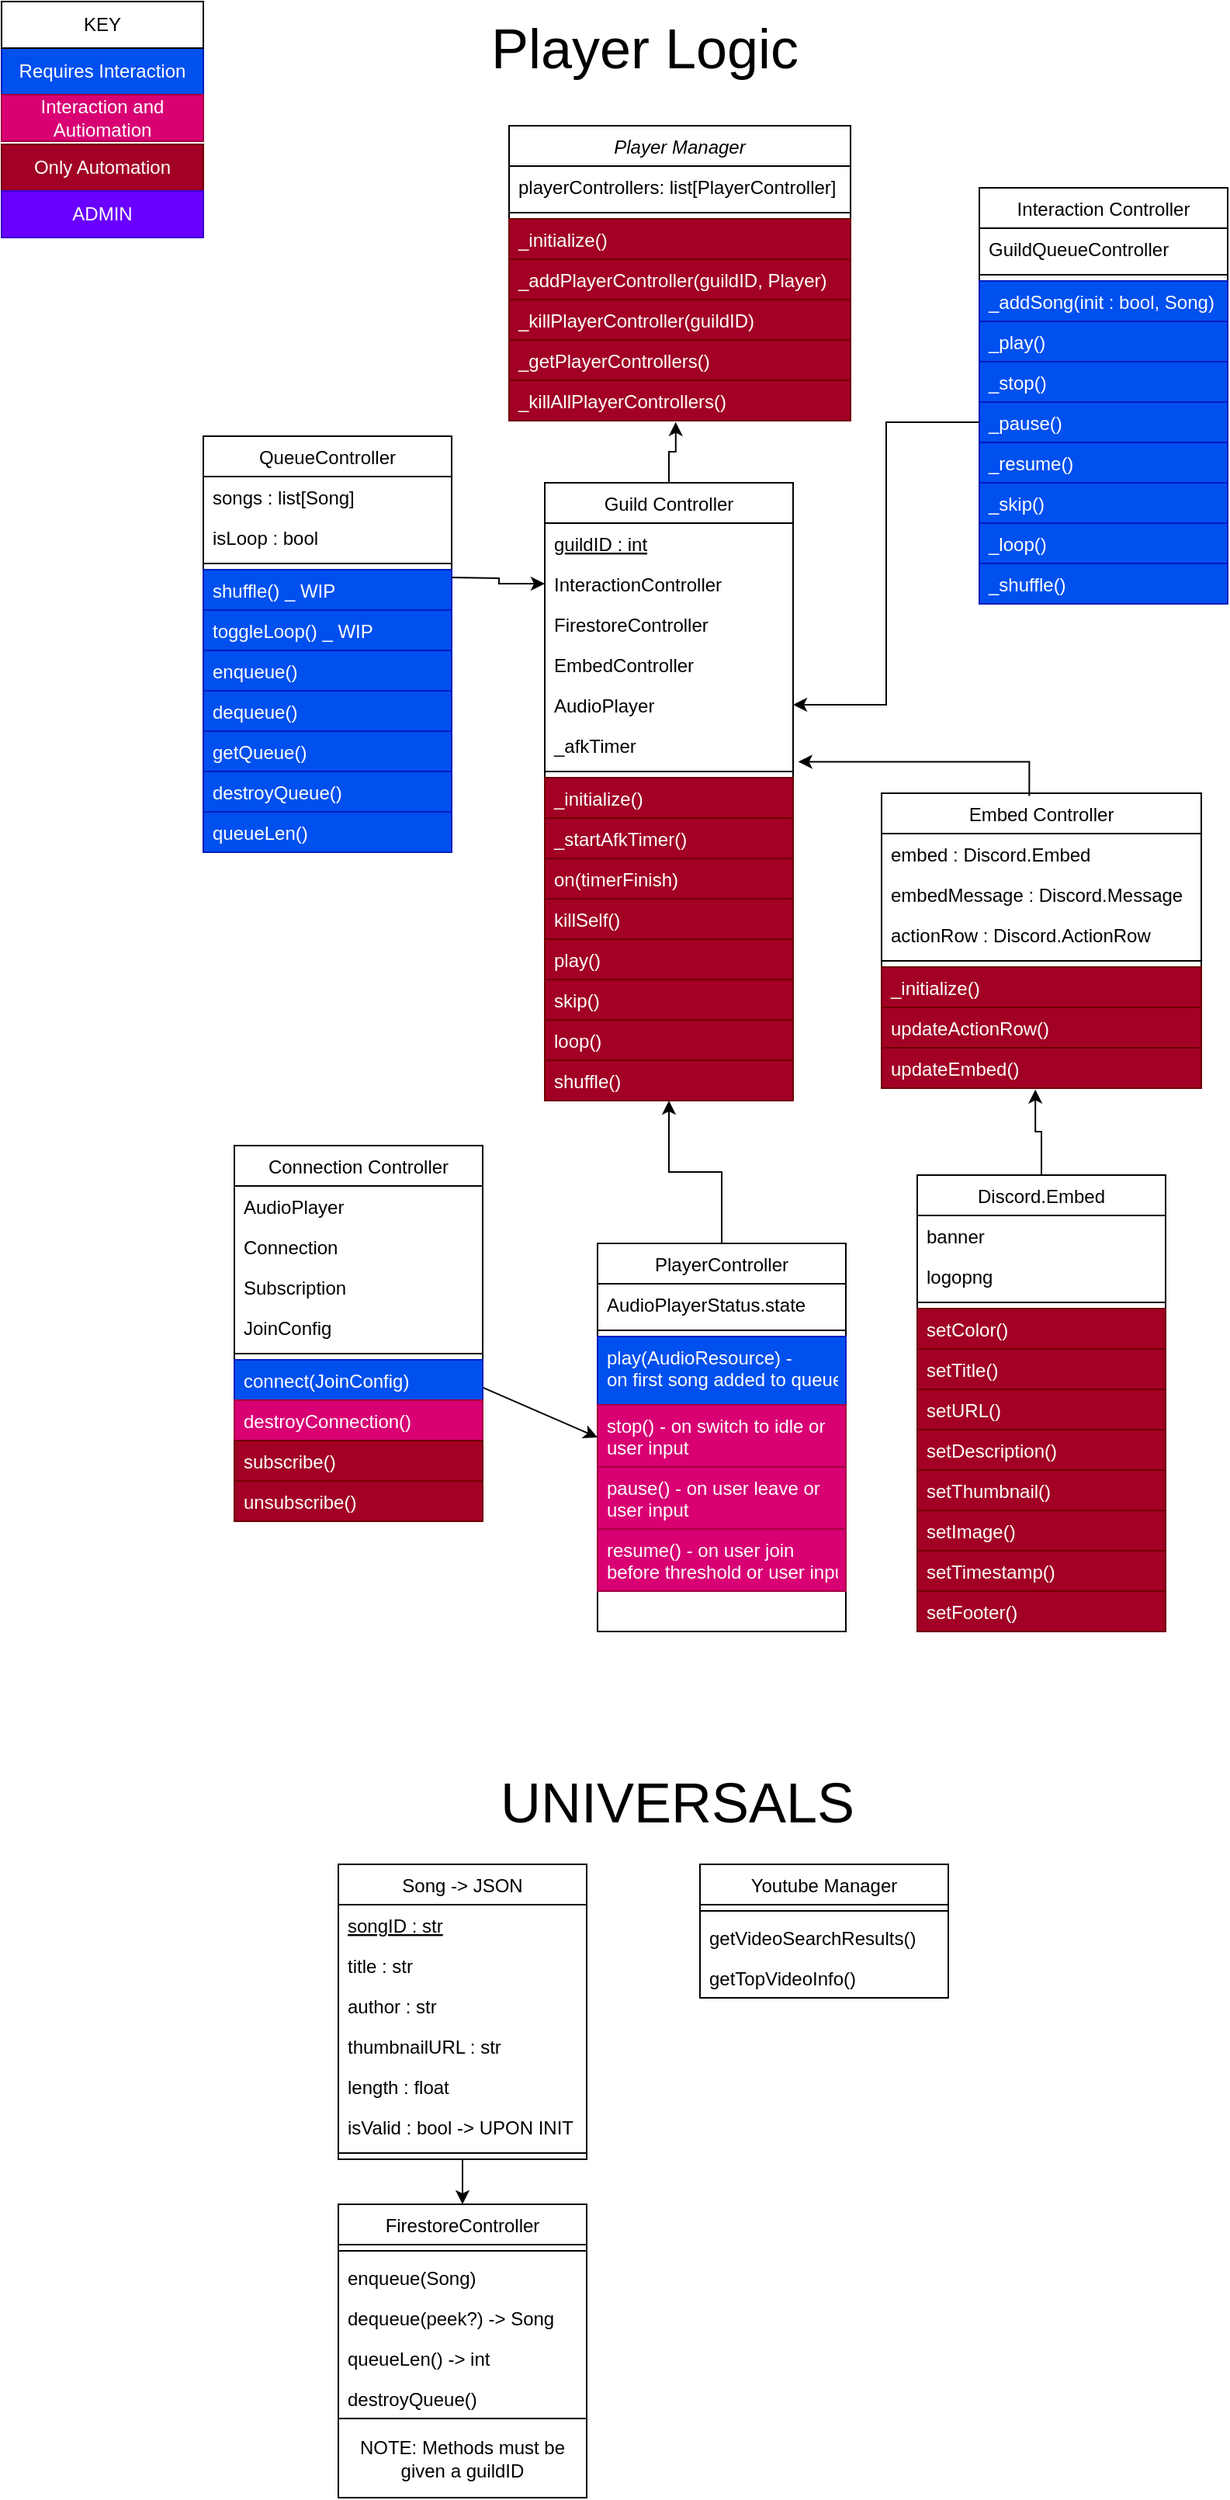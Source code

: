 <mxfile version="24.5.4" type="device">
  <diagram id="C5RBs43oDa-KdzZeNtuy" name="Page-1">
    <mxGraphModel dx="1985" dy="815" grid="1" gridSize="10" guides="1" tooltips="1" connect="1" arrows="1" fold="1" page="1" pageScale="1" pageWidth="827" pageHeight="1169" math="0" shadow="0">
      <root>
        <mxCell id="WIyWlLk6GJQsqaUBKTNV-0" />
        <mxCell id="WIyWlLk6GJQsqaUBKTNV-1" parent="WIyWlLk6GJQsqaUBKTNV-0" />
        <mxCell id="zkfFHV4jXpPFQw0GAbJ--0" value="Player Manager" style="swimlane;fontStyle=2;align=center;verticalAlign=top;childLayout=stackLayout;horizontal=1;startSize=26;horizontalStack=0;resizeParent=1;resizeLast=0;collapsible=1;marginBottom=0;rounded=0;shadow=0;strokeWidth=1;" parent="WIyWlLk6GJQsqaUBKTNV-1" vertex="1">
          <mxGeometry x="327" y="80" width="220" height="190" as="geometry">
            <mxRectangle x="230" y="140" width="160" height="26" as="alternateBounds" />
          </mxGeometry>
        </mxCell>
        <mxCell id="rU3GlfbfoMmTgdXPolvb-1" value="playerControllers: list[PlayerController]" style="text;align=left;verticalAlign=top;spacingLeft=4;spacingRight=4;overflow=hidden;rotatable=0;points=[[0,0.5],[1,0.5]];portConstraint=eastwest;" parent="zkfFHV4jXpPFQw0GAbJ--0" vertex="1">
          <mxGeometry y="26" width="220" height="26" as="geometry" />
        </mxCell>
        <mxCell id="zkfFHV4jXpPFQw0GAbJ--4" value="" style="line;html=1;strokeWidth=1;align=left;verticalAlign=middle;spacingTop=-1;spacingLeft=3;spacingRight=3;rotatable=0;labelPosition=right;points=[];portConstraint=eastwest;" parent="zkfFHV4jXpPFQw0GAbJ--0" vertex="1">
          <mxGeometry y="52" width="220" height="8" as="geometry" />
        </mxCell>
        <mxCell id="rU3GlfbfoMmTgdXPolvb-70" value="_initialize()" style="text;align=left;verticalAlign=top;spacingLeft=4;spacingRight=4;overflow=hidden;rotatable=0;points=[[0,0.5],[1,0.5]];portConstraint=eastwest;fillColor=#a20025;fontColor=#ffffff;strokeColor=#6F0000;" parent="zkfFHV4jXpPFQw0GAbJ--0" vertex="1">
          <mxGeometry y="60" width="220" height="26" as="geometry" />
        </mxCell>
        <mxCell id="zkfFHV4jXpPFQw0GAbJ--5" value="_addPlayerController(guildID, Player)" style="text;align=left;verticalAlign=top;spacingLeft=4;spacingRight=4;overflow=hidden;rotatable=0;points=[[0,0.5],[1,0.5]];portConstraint=eastwest;fillColor=#a20025;fontColor=#ffffff;strokeColor=#6F0000;" parent="zkfFHV4jXpPFQw0GAbJ--0" vertex="1">
          <mxGeometry y="86" width="220" height="26" as="geometry" />
        </mxCell>
        <mxCell id="rU3GlfbfoMmTgdXPolvb-0" value="_killPlayerController(guildID)" style="text;align=left;verticalAlign=top;spacingLeft=4;spacingRight=4;overflow=hidden;rotatable=0;points=[[0,0.5],[1,0.5]];portConstraint=eastwest;fillColor=#a20025;fontColor=#ffffff;strokeColor=#6F0000;" parent="zkfFHV4jXpPFQw0GAbJ--0" vertex="1">
          <mxGeometry y="112" width="220" height="26" as="geometry" />
        </mxCell>
        <mxCell id="rU3GlfbfoMmTgdXPolvb-2" value="_getPlayerControllers()" style="text;align=left;verticalAlign=top;spacingLeft=4;spacingRight=4;overflow=hidden;rotatable=0;points=[[0,0.5],[1,0.5]];portConstraint=eastwest;fillColor=#a20025;fontColor=#ffffff;strokeColor=#6F0000;" parent="zkfFHV4jXpPFQw0GAbJ--0" vertex="1">
          <mxGeometry y="138" width="220" height="26" as="geometry" />
        </mxCell>
        <mxCell id="rU3GlfbfoMmTgdXPolvb-3" value="_killAllPlayerControllers()" style="text;align=left;verticalAlign=top;spacingLeft=4;spacingRight=4;overflow=hidden;rotatable=0;points=[[0,0.5],[1,0.5]];portConstraint=eastwest;fillColor=#a20025;fontColor=#ffffff;strokeColor=#6F0000;" parent="zkfFHV4jXpPFQw0GAbJ--0" vertex="1">
          <mxGeometry y="164" width="220" height="26" as="geometry" />
        </mxCell>
        <mxCell id="zkfFHV4jXpPFQw0GAbJ--6" value="PlayerController" style="swimlane;fontStyle=0;align=center;verticalAlign=top;childLayout=stackLayout;horizontal=1;startSize=26;horizontalStack=0;resizeParent=1;resizeLast=0;collapsible=1;marginBottom=0;rounded=0;shadow=0;strokeWidth=1;" parent="WIyWlLk6GJQsqaUBKTNV-1" vertex="1">
          <mxGeometry x="384" y="800" width="160" height="250" as="geometry">
            <mxRectangle x="130" y="380" width="160" height="26" as="alternateBounds" />
          </mxGeometry>
        </mxCell>
        <mxCell id="zkfFHV4jXpPFQw0GAbJ--8" value="AudioPlayerStatus.state" style="text;align=left;verticalAlign=top;spacingLeft=4;spacingRight=4;overflow=hidden;rotatable=0;points=[[0,0.5],[1,0.5]];portConstraint=eastwest;rounded=0;shadow=0;html=0;" parent="zkfFHV4jXpPFQw0GAbJ--6" vertex="1">
          <mxGeometry y="26" width="160" height="26" as="geometry" />
        </mxCell>
        <mxCell id="zkfFHV4jXpPFQw0GAbJ--9" value="" style="line;html=1;strokeWidth=1;align=left;verticalAlign=middle;spacingTop=-1;spacingLeft=3;spacingRight=3;rotatable=0;labelPosition=right;points=[];portConstraint=eastwest;" parent="zkfFHV4jXpPFQw0GAbJ--6" vertex="1">
          <mxGeometry y="52" width="160" height="8" as="geometry" />
        </mxCell>
        <mxCell id="20" value="play(AudioResource) - &#xa;on first song added to queue" style="text;align=left;verticalAlign=top;spacingLeft=4;spacingRight=4;overflow=hidden;rotatable=0;points=[[0,0.5],[1,0.5]];portConstraint=eastwest;fillColor=#0050ef;fontColor=#ffffff;strokeColor=#001DBC;" parent="zkfFHV4jXpPFQw0GAbJ--6" vertex="1">
          <mxGeometry y="60" width="160" height="44" as="geometry" />
        </mxCell>
        <mxCell id="21" value="stop() - on switch to idle or&#xa;user input" style="text;align=left;verticalAlign=top;spacingLeft=4;spacingRight=4;overflow=hidden;rotatable=0;points=[[0,0.5],[1,0.5]];portConstraint=eastwest;fillColor=#d80073;fontColor=#ffffff;strokeColor=#A50040;" parent="zkfFHV4jXpPFQw0GAbJ--6" vertex="1">
          <mxGeometry y="104" width="160" height="40" as="geometry" />
        </mxCell>
        <mxCell id="22" value="pause() - on user leave or&#xa;user input" style="text;align=left;verticalAlign=top;spacingLeft=4;spacingRight=4;overflow=hidden;rotatable=0;points=[[0,0.5],[1,0.5]];portConstraint=eastwest;fillColor=#d80073;fontColor=#ffffff;strokeColor=#A50040;" parent="zkfFHV4jXpPFQw0GAbJ--6" vertex="1">
          <mxGeometry y="144" width="160" height="40" as="geometry" />
        </mxCell>
        <mxCell id="zkfFHV4jXpPFQw0GAbJ--11" value="resume() - on user join&#xa;before threshold or user input" style="text;align=left;verticalAlign=top;spacingLeft=4;spacingRight=4;overflow=hidden;rotatable=0;points=[[0,0.5],[1,0.5]];portConstraint=eastwest;fillColor=#d80073;fontColor=#ffffff;strokeColor=#A50040;" parent="zkfFHV4jXpPFQw0GAbJ--6" vertex="1">
          <mxGeometry y="184" width="160" height="40" as="geometry" />
        </mxCell>
        <mxCell id="rU3GlfbfoMmTgdXPolvb-4" value="Guild Controller&#xa;" style="swimlane;fontStyle=0;align=center;verticalAlign=top;childLayout=stackLayout;horizontal=1;startSize=26;horizontalStack=0;resizeParent=1;resizeLast=0;collapsible=1;marginBottom=0;rounded=0;shadow=0;strokeWidth=1;" parent="WIyWlLk6GJQsqaUBKTNV-1" vertex="1">
          <mxGeometry x="350" y="310" width="160" height="398" as="geometry">
            <mxRectangle x="130" y="380" width="160" height="26" as="alternateBounds" />
          </mxGeometry>
        </mxCell>
        <mxCell id="rU3GlfbfoMmTgdXPolvb-5" value="guildID : int" style="text;align=left;verticalAlign=top;spacingLeft=4;spacingRight=4;overflow=hidden;rotatable=0;points=[[0,0.5],[1,0.5]];portConstraint=eastwest;fontStyle=4" parent="rU3GlfbfoMmTgdXPolvb-4" vertex="1">
          <mxGeometry y="26" width="160" height="26" as="geometry" />
        </mxCell>
        <mxCell id="rU3GlfbfoMmTgdXPolvb-54" value="InteractionController" style="text;align=left;verticalAlign=top;spacingLeft=4;spacingRight=4;overflow=hidden;rotatable=0;points=[[0,0.5],[1,0.5]];portConstraint=eastwest;rounded=0;shadow=0;html=0;" parent="rU3GlfbfoMmTgdXPolvb-4" vertex="1">
          <mxGeometry y="52" width="160" height="26" as="geometry" />
        </mxCell>
        <mxCell id="50" value="FirestoreController" style="text;align=left;verticalAlign=top;spacingLeft=4;spacingRight=4;overflow=hidden;rotatable=0;points=[[0,0.5],[1,0.5]];portConstraint=eastwest;rounded=0;shadow=0;html=0;" parent="rU3GlfbfoMmTgdXPolvb-4" vertex="1">
          <mxGeometry y="78" width="160" height="26" as="geometry" />
        </mxCell>
        <mxCell id="51" value="EmbedController" style="text;align=left;verticalAlign=top;spacingLeft=4;spacingRight=4;overflow=hidden;rotatable=0;points=[[0,0.5],[1,0.5]];portConstraint=eastwest;rounded=0;shadow=0;html=0;" parent="rU3GlfbfoMmTgdXPolvb-4" vertex="1">
          <mxGeometry y="104" width="160" height="26" as="geometry" />
        </mxCell>
        <mxCell id="rU3GlfbfoMmTgdXPolvb-6" value="AudioPlayer" style="text;align=left;verticalAlign=top;spacingLeft=4;spacingRight=4;overflow=hidden;rotatable=0;points=[[0,0.5],[1,0.5]];portConstraint=eastwest;rounded=0;shadow=0;html=0;" parent="rU3GlfbfoMmTgdXPolvb-4" vertex="1">
          <mxGeometry y="130" width="160" height="26" as="geometry" />
        </mxCell>
        <mxCell id="24" value="_afkTimer" style="text;align=left;verticalAlign=top;spacingLeft=4;spacingRight=4;overflow=hidden;rotatable=0;points=[[0,0.5],[1,0.5]];portConstraint=eastwest;rounded=0;shadow=0;html=0;" parent="rU3GlfbfoMmTgdXPolvb-4" vertex="1">
          <mxGeometry y="156" width="160" height="26" as="geometry" />
        </mxCell>
        <mxCell id="rU3GlfbfoMmTgdXPolvb-7" value="" style="line;html=1;strokeWidth=1;align=left;verticalAlign=middle;spacingTop=-1;spacingLeft=3;spacingRight=3;rotatable=0;labelPosition=right;points=[];portConstraint=eastwest;" parent="rU3GlfbfoMmTgdXPolvb-4" vertex="1">
          <mxGeometry y="182" width="160" height="8" as="geometry" />
        </mxCell>
        <mxCell id="48" value="_initialize()" style="text;align=left;verticalAlign=top;spacingLeft=4;spacingRight=4;overflow=hidden;rotatable=0;points=[[0,0.5],[1,0.5]];portConstraint=eastwest;rounded=0;shadow=0;html=0;fillColor=#a20025;fontColor=#ffffff;strokeColor=#6F0000;" parent="rU3GlfbfoMmTgdXPolvb-4" vertex="1">
          <mxGeometry y="190" width="160" height="26" as="geometry" />
        </mxCell>
        <mxCell id="23" value="_startAfkTimer()" style="text;align=left;verticalAlign=top;spacingLeft=4;spacingRight=4;overflow=hidden;rotatable=0;points=[[0,0.5],[1,0.5]];portConstraint=eastwest;rounded=0;shadow=0;html=0;fillColor=#a20025;fontColor=#ffffff;strokeColor=#6F0000;" parent="rU3GlfbfoMmTgdXPolvb-4" vertex="1">
          <mxGeometry y="216" width="160" height="26" as="geometry" />
        </mxCell>
        <mxCell id="25" value="on(timerFinish)" style="text;align=left;verticalAlign=top;spacingLeft=4;spacingRight=4;overflow=hidden;rotatable=0;points=[[0,0.5],[1,0.5]];portConstraint=eastwest;rounded=0;shadow=0;html=0;fillColor=#a20025;fontColor=#ffffff;strokeColor=#6F0000;" parent="rU3GlfbfoMmTgdXPolvb-4" vertex="1">
          <mxGeometry y="242" width="160" height="26" as="geometry" />
        </mxCell>
        <mxCell id="55" value="killSelf()" style="text;align=left;verticalAlign=top;spacingLeft=4;spacingRight=4;overflow=hidden;rotatable=0;points=[[0,0.5],[1,0.5]];portConstraint=eastwest;rounded=0;shadow=0;html=0;fillColor=#a20025;fontColor=#ffffff;strokeColor=#6F0000;" parent="rU3GlfbfoMmTgdXPolvb-4" vertex="1">
          <mxGeometry y="268" width="160" height="26" as="geometry" />
        </mxCell>
        <mxCell id="54" value="play()" style="text;align=left;verticalAlign=top;spacingLeft=4;spacingRight=4;overflow=hidden;rotatable=0;points=[[0,0.5],[1,0.5]];portConstraint=eastwest;rounded=0;shadow=0;html=0;fillColor=#a20025;fontColor=#ffffff;strokeColor=#6F0000;" parent="rU3GlfbfoMmTgdXPolvb-4" vertex="1">
          <mxGeometry y="294" width="160" height="26" as="geometry" />
        </mxCell>
        <mxCell id="53" value="skip()" style="text;align=left;verticalAlign=top;spacingLeft=4;spacingRight=4;overflow=hidden;rotatable=0;points=[[0,0.5],[1,0.5]];portConstraint=eastwest;rounded=0;shadow=0;html=0;fillColor=#a20025;fontColor=#ffffff;strokeColor=#6F0000;" parent="rU3GlfbfoMmTgdXPolvb-4" vertex="1">
          <mxGeometry y="320" width="160" height="26" as="geometry" />
        </mxCell>
        <mxCell id="52" value="loop()" style="text;align=left;verticalAlign=top;spacingLeft=4;spacingRight=4;overflow=hidden;rotatable=0;points=[[0,0.5],[1,0.5]];portConstraint=eastwest;rounded=0;shadow=0;html=0;fillColor=#a20025;fontColor=#ffffff;strokeColor=#6F0000;" parent="rU3GlfbfoMmTgdXPolvb-4" vertex="1">
          <mxGeometry y="346" width="160" height="26" as="geometry" />
        </mxCell>
        <mxCell id="44" value="shuffle()" style="text;align=left;verticalAlign=top;spacingLeft=4;spacingRight=4;overflow=hidden;rotatable=0;points=[[0,0.5],[1,0.5]];portConstraint=eastwest;rounded=0;shadow=0;html=0;fillColor=#a20025;fontColor=#ffffff;strokeColor=#6F0000;" parent="rU3GlfbfoMmTgdXPolvb-4" vertex="1">
          <mxGeometry y="372" width="160" height="26" as="geometry" />
        </mxCell>
        <mxCell id="rU3GlfbfoMmTgdXPolvb-10" style="edgeStyle=orthogonalEdgeStyle;rounded=0;orthogonalLoop=1;jettySize=auto;html=1;entryX=0.488;entryY=1.033;entryDx=0;entryDy=0;entryPerimeter=0;" parent="WIyWlLk6GJQsqaUBKTNV-1" source="rU3GlfbfoMmTgdXPolvb-4" target="rU3GlfbfoMmTgdXPolvb-3" edge="1">
          <mxGeometry relative="1" as="geometry" />
        </mxCell>
        <mxCell id="rU3GlfbfoMmTgdXPolvb-16" style="edgeStyle=orthogonalEdgeStyle;rounded=0;orthogonalLoop=1;jettySize=auto;html=1;entryX=0.5;entryY=1;entryDx=0;entryDy=0;" parent="WIyWlLk6GJQsqaUBKTNV-1" source="zkfFHV4jXpPFQw0GAbJ--6" target="rU3GlfbfoMmTgdXPolvb-4" edge="1">
          <mxGeometry relative="1" as="geometry">
            <mxPoint x="437" y="448" as="targetPoint" />
          </mxGeometry>
        </mxCell>
        <mxCell id="rU3GlfbfoMmTgdXPolvb-18" value="FirestoreController" style="swimlane;fontStyle=0;align=center;verticalAlign=top;childLayout=stackLayout;horizontal=1;startSize=26;horizontalStack=0;resizeParent=1;resizeLast=0;collapsible=1;marginBottom=0;rounded=0;shadow=0;strokeWidth=1;" parent="WIyWlLk6GJQsqaUBKTNV-1" vertex="1">
          <mxGeometry x="217" y="1419" width="160" height="189" as="geometry">
            <mxRectangle x="130" y="380" width="160" height="26" as="alternateBounds" />
          </mxGeometry>
        </mxCell>
        <mxCell id="rU3GlfbfoMmTgdXPolvb-21" value="" style="line;html=1;strokeWidth=1;align=left;verticalAlign=middle;spacingTop=-1;spacingLeft=3;spacingRight=3;rotatable=0;labelPosition=right;points=[];portConstraint=eastwest;" parent="rU3GlfbfoMmTgdXPolvb-18" vertex="1">
          <mxGeometry y="26" width="160" height="8" as="geometry" />
        </mxCell>
        <mxCell id="rU3GlfbfoMmTgdXPolvb-26" value="enqueue(Song)" style="text;align=left;verticalAlign=top;spacingLeft=4;spacingRight=4;overflow=hidden;rotatable=0;points=[[0,0.5],[1,0.5]];portConstraint=eastwest;rounded=0;shadow=0;html=0;" parent="rU3GlfbfoMmTgdXPolvb-18" vertex="1">
          <mxGeometry y="34" width="160" height="26" as="geometry" />
        </mxCell>
        <mxCell id="rU3GlfbfoMmTgdXPolvb-27" value="dequeue(peek?) -&gt; Song" style="text;align=left;verticalAlign=top;spacingLeft=4;spacingRight=4;overflow=hidden;rotatable=0;points=[[0,0.5],[1,0.5]];portConstraint=eastwest;rounded=0;shadow=0;html=0;" parent="rU3GlfbfoMmTgdXPolvb-18" vertex="1">
          <mxGeometry y="60" width="160" height="26" as="geometry" />
        </mxCell>
        <mxCell id="rU3GlfbfoMmTgdXPolvb-138" value="queueLen() -&gt; int" style="text;align=left;verticalAlign=top;spacingLeft=4;spacingRight=4;overflow=hidden;rotatable=0;points=[[0,0.5],[1,0.5]];portConstraint=eastwest;rounded=0;shadow=0;html=0;" parent="rU3GlfbfoMmTgdXPolvb-18" vertex="1">
          <mxGeometry y="86" width="160" height="26" as="geometry" />
        </mxCell>
        <mxCell id="rU3GlfbfoMmTgdXPolvb-28" value="destroyQueue()" style="text;align=left;verticalAlign=top;spacingLeft=4;spacingRight=4;overflow=hidden;rotatable=0;points=[[0,0.5],[1,0.5]];portConstraint=eastwest;rounded=0;shadow=0;html=0;" parent="rU3GlfbfoMmTgdXPolvb-18" vertex="1">
          <mxGeometry y="112" width="160" height="26" as="geometry" />
        </mxCell>
        <mxCell id="rU3GlfbfoMmTgdXPolvb-96" value="NOTE: Methods must be given a guildID" style="whiteSpace=wrap;html=1;" parent="rU3GlfbfoMmTgdXPolvb-18" vertex="1">
          <mxGeometry y="138" width="160" height="51" as="geometry" />
        </mxCell>
        <mxCell id="rU3GlfbfoMmTgdXPolvb-46" style="edgeStyle=orthogonalEdgeStyle;rounded=0;orthogonalLoop=1;jettySize=auto;html=1;entryX=0.5;entryY=0;entryDx=0;entryDy=0;" parent="WIyWlLk6GJQsqaUBKTNV-1" source="rU3GlfbfoMmTgdXPolvb-32" target="rU3GlfbfoMmTgdXPolvb-18" edge="1">
          <mxGeometry relative="1" as="geometry" />
        </mxCell>
        <mxCell id="rU3GlfbfoMmTgdXPolvb-32" value="Song -&gt; JSON" style="swimlane;fontStyle=0;align=center;verticalAlign=top;childLayout=stackLayout;horizontal=1;startSize=26;horizontalStack=0;resizeParent=1;resizeLast=0;collapsible=1;marginBottom=0;rounded=0;shadow=0;strokeWidth=1;" parent="WIyWlLk6GJQsqaUBKTNV-1" vertex="1">
          <mxGeometry x="217" y="1200" width="160" height="190" as="geometry">
            <mxRectangle x="130" y="380" width="160" height="26" as="alternateBounds" />
          </mxGeometry>
        </mxCell>
        <mxCell id="rU3GlfbfoMmTgdXPolvb-45" value="songID : str" style="text;align=left;verticalAlign=top;spacingLeft=4;spacingRight=4;overflow=hidden;rotatable=0;points=[[0,0.5],[1,0.5]];portConstraint=eastwest;rounded=0;shadow=0;html=0;fontStyle=4" parent="rU3GlfbfoMmTgdXPolvb-32" vertex="1">
          <mxGeometry y="26" width="160" height="26" as="geometry" />
        </mxCell>
        <mxCell id="rU3GlfbfoMmTgdXPolvb-33" value="title : str" style="text;align=left;verticalAlign=top;spacingLeft=4;spacingRight=4;overflow=hidden;rotatable=0;points=[[0,0.5],[1,0.5]];portConstraint=eastwest;rounded=0;shadow=0;html=0;" parent="rU3GlfbfoMmTgdXPolvb-32" vertex="1">
          <mxGeometry y="52" width="160" height="26" as="geometry" />
        </mxCell>
        <mxCell id="rU3GlfbfoMmTgdXPolvb-42" value="author : str" style="text;align=left;verticalAlign=top;spacingLeft=4;spacingRight=4;overflow=hidden;rotatable=0;points=[[0,0.5],[1,0.5]];portConstraint=eastwest;rounded=0;shadow=0;html=0;" parent="rU3GlfbfoMmTgdXPolvb-32" vertex="1">
          <mxGeometry y="78" width="160" height="26" as="geometry" />
        </mxCell>
        <mxCell id="rU3GlfbfoMmTgdXPolvb-43" value="thumbnailURL : str" style="text;align=left;verticalAlign=top;spacingLeft=4;spacingRight=4;overflow=hidden;rotatable=0;points=[[0,0.5],[1,0.5]];portConstraint=eastwest;rounded=0;shadow=0;html=0;" parent="rU3GlfbfoMmTgdXPolvb-32" vertex="1">
          <mxGeometry y="104" width="160" height="26" as="geometry" />
        </mxCell>
        <mxCell id="rU3GlfbfoMmTgdXPolvb-44" value="length : float" style="text;align=left;verticalAlign=top;spacingLeft=4;spacingRight=4;overflow=hidden;rotatable=0;points=[[0,0.5],[1,0.5]];portConstraint=eastwest;rounded=0;shadow=0;html=0;" parent="rU3GlfbfoMmTgdXPolvb-32" vertex="1">
          <mxGeometry y="130" width="160" height="26" as="geometry" />
        </mxCell>
        <mxCell id="rU3GlfbfoMmTgdXPolvb-104" value="isValid : bool -&gt; UPON INIT" style="text;align=left;verticalAlign=top;spacingLeft=4;spacingRight=4;overflow=hidden;rotatable=0;points=[[0,0.5],[1,0.5]];portConstraint=eastwest;rounded=0;shadow=0;html=0;" parent="rU3GlfbfoMmTgdXPolvb-32" vertex="1">
          <mxGeometry y="156" width="160" height="26" as="geometry" />
        </mxCell>
        <mxCell id="rU3GlfbfoMmTgdXPolvb-35" value="" style="line;html=1;strokeWidth=1;align=left;verticalAlign=middle;spacingTop=-1;spacingLeft=3;spacingRight=3;rotatable=0;labelPosition=right;points=[];portConstraint=eastwest;" parent="rU3GlfbfoMmTgdXPolvb-32" vertex="1">
          <mxGeometry y="182" width="160" height="8" as="geometry" />
        </mxCell>
        <mxCell id="rU3GlfbfoMmTgdXPolvb-47" value="Interaction Controller" style="swimlane;fontStyle=0;align=center;verticalAlign=top;childLayout=stackLayout;horizontal=1;startSize=26;horizontalStack=0;resizeParent=1;resizeLast=0;collapsible=1;marginBottom=0;rounded=0;shadow=0;strokeWidth=1;" parent="WIyWlLk6GJQsqaUBKTNV-1" vertex="1">
          <mxGeometry x="630" y="120" width="160" height="268" as="geometry">
            <mxRectangle x="130" y="380" width="160" height="26" as="alternateBounds" />
          </mxGeometry>
        </mxCell>
        <mxCell id="rU3GlfbfoMmTgdXPolvb-105" value="GuildQueueController" style="text;align=left;verticalAlign=top;spacingLeft=4;spacingRight=4;overflow=hidden;rotatable=0;points=[[0,0.5],[1,0.5]];portConstraint=eastwest;rounded=0;shadow=0;html=0;" parent="rU3GlfbfoMmTgdXPolvb-47" vertex="1">
          <mxGeometry y="26" width="160" height="26" as="geometry" />
        </mxCell>
        <mxCell id="rU3GlfbfoMmTgdXPolvb-50" value="" style="line;html=1;strokeWidth=1;align=left;verticalAlign=middle;spacingTop=-1;spacingLeft=3;spacingRight=3;rotatable=0;labelPosition=right;points=[];portConstraint=eastwest;" parent="rU3GlfbfoMmTgdXPolvb-47" vertex="1">
          <mxGeometry y="52" width="160" height="8" as="geometry" />
        </mxCell>
        <mxCell id="rU3GlfbfoMmTgdXPolvb-59" value="_addSong(init : bool, Song)" style="text;align=left;verticalAlign=top;spacingLeft=4;spacingRight=4;overflow=hidden;rotatable=0;points=[[0,0.5],[1,0.5]];portConstraint=eastwest;rounded=0;shadow=0;html=0;fillColor=#0050ef;fontColor=#ffffff;strokeColor=#001DBC;" parent="rU3GlfbfoMmTgdXPolvb-47" vertex="1">
          <mxGeometry y="60" width="160" height="26" as="geometry" />
        </mxCell>
        <mxCell id="rU3GlfbfoMmTgdXPolvb-61" value="_play()" style="text;align=left;verticalAlign=top;spacingLeft=4;spacingRight=4;overflow=hidden;rotatable=0;points=[[0,0.5],[1,0.5]];portConstraint=eastwest;rounded=0;shadow=0;html=0;fontColor=#ffffff;fillColor=#0050ef;strokeColor=#001DBC;" parent="rU3GlfbfoMmTgdXPolvb-47" vertex="1">
          <mxGeometry y="86" width="160" height="26" as="geometry" />
        </mxCell>
        <mxCell id="rU3GlfbfoMmTgdXPolvb-62" value="_stop()" style="text;align=left;verticalAlign=top;spacingLeft=4;spacingRight=4;overflow=hidden;rotatable=0;points=[[0,0.5],[1,0.5]];portConstraint=eastwest;rounded=0;shadow=0;html=0;fillColor=#0050ef;fontColor=#ffffff;strokeColor=#001DBC;" parent="rU3GlfbfoMmTgdXPolvb-47" vertex="1">
          <mxGeometry y="112" width="160" height="26" as="geometry" />
        </mxCell>
        <mxCell id="rU3GlfbfoMmTgdXPolvb-63" value="_pause()" style="text;align=left;verticalAlign=top;spacingLeft=4;spacingRight=4;overflow=hidden;rotatable=0;points=[[0,0.5],[1,0.5]];portConstraint=eastwest;rounded=0;shadow=0;html=0;fillColor=#0050ef;fontColor=#ffffff;strokeColor=#001DBC;" parent="rU3GlfbfoMmTgdXPolvb-47" vertex="1">
          <mxGeometry y="138" width="160" height="26" as="geometry" />
        </mxCell>
        <mxCell id="rU3GlfbfoMmTgdXPolvb-64" value="_resume()" style="text;align=left;verticalAlign=top;spacingLeft=4;spacingRight=4;overflow=hidden;rotatable=0;points=[[0,0.5],[1,0.5]];portConstraint=eastwest;rounded=0;shadow=0;html=0;fillColor=#0050ef;fontColor=#ffffff;strokeColor=#001DBC;" parent="rU3GlfbfoMmTgdXPolvb-47" vertex="1">
          <mxGeometry y="164" width="160" height="26" as="geometry" />
        </mxCell>
        <mxCell id="rU3GlfbfoMmTgdXPolvb-65" value="_skip()&#xa;" style="text;align=left;verticalAlign=top;spacingLeft=4;spacingRight=4;overflow=hidden;rotatable=0;points=[[0,0.5],[1,0.5]];portConstraint=eastwest;rounded=0;shadow=0;html=0;fillColor=#0050ef;fontColor=#ffffff;strokeColor=#001DBC;" parent="rU3GlfbfoMmTgdXPolvb-47" vertex="1">
          <mxGeometry y="190" width="160" height="26" as="geometry" />
        </mxCell>
        <mxCell id="rU3GlfbfoMmTgdXPolvb-67" value="_loop()" style="text;align=left;verticalAlign=top;spacingLeft=4;spacingRight=4;overflow=hidden;rotatable=0;points=[[0,0.5],[1,0.5]];portConstraint=eastwest;rounded=0;shadow=0;html=0;fillColor=#0050ef;fontColor=#ffffff;strokeColor=#001DBC;" parent="rU3GlfbfoMmTgdXPolvb-47" vertex="1">
          <mxGeometry y="216" width="160" height="26" as="geometry" />
        </mxCell>
        <mxCell id="rU3GlfbfoMmTgdXPolvb-68" value="_shuffle()" style="text;align=left;verticalAlign=top;spacingLeft=4;spacingRight=4;overflow=hidden;rotatable=0;points=[[0,0.5],[1,0.5]];portConstraint=eastwest;rounded=0;shadow=0;html=0;fillColor=#0050ef;fontColor=#ffffff;strokeColor=#001DBC;" parent="rU3GlfbfoMmTgdXPolvb-47" vertex="1">
          <mxGeometry y="242" width="160" height="26" as="geometry" />
        </mxCell>
        <mxCell id="rU3GlfbfoMmTgdXPolvb-71" value="Embed Controller" style="swimlane;fontStyle=0;align=center;verticalAlign=top;childLayout=stackLayout;horizontal=1;startSize=26;horizontalStack=0;resizeParent=1;resizeLast=0;collapsible=1;marginBottom=0;rounded=0;shadow=0;strokeWidth=1;" parent="WIyWlLk6GJQsqaUBKTNV-1" vertex="1">
          <mxGeometry x="567" y="510" width="206" height="190" as="geometry">
            <mxRectangle x="130" y="380" width="160" height="26" as="alternateBounds" />
          </mxGeometry>
        </mxCell>
        <mxCell id="rU3GlfbfoMmTgdXPolvb-108" value="embed : Discord.Embed" style="text;align=left;verticalAlign=top;spacingLeft=4;spacingRight=4;overflow=hidden;rotatable=0;points=[[0,0.5],[1,0.5]];portConstraint=eastwest;rounded=0;shadow=0;html=0;" parent="rU3GlfbfoMmTgdXPolvb-71" vertex="1">
          <mxGeometry y="26" width="206" height="26" as="geometry" />
        </mxCell>
        <mxCell id="49" value="embedMessage : Discord.Message" style="text;align=left;verticalAlign=top;spacingLeft=4;spacingRight=4;overflow=hidden;rotatable=0;points=[[0,0.5],[1,0.5]];portConstraint=eastwest;rounded=0;shadow=0;html=0;" parent="rU3GlfbfoMmTgdXPolvb-71" vertex="1">
          <mxGeometry y="52" width="206" height="26" as="geometry" />
        </mxCell>
        <mxCell id="rU3GlfbfoMmTgdXPolvb-140" value="actionRow : Discord.ActionRow" style="text;align=left;verticalAlign=top;spacingLeft=4;spacingRight=4;overflow=hidden;rotatable=0;points=[[0,0.5],[1,0.5]];portConstraint=eastwest;rounded=0;shadow=0;html=0;" parent="rU3GlfbfoMmTgdXPolvb-71" vertex="1">
          <mxGeometry y="78" width="206" height="26" as="geometry" />
        </mxCell>
        <mxCell id="rU3GlfbfoMmTgdXPolvb-72" value="" style="line;html=1;strokeWidth=1;align=left;verticalAlign=middle;spacingTop=-1;spacingLeft=3;spacingRight=3;rotatable=0;labelPosition=right;points=[];portConstraint=eastwest;" parent="rU3GlfbfoMmTgdXPolvb-71" vertex="1">
          <mxGeometry y="104" width="206" height="8" as="geometry" />
        </mxCell>
        <mxCell id="rU3GlfbfoMmTgdXPolvb-107" value="_initialize()" style="text;align=left;verticalAlign=top;spacingLeft=4;spacingRight=4;overflow=hidden;rotatable=0;points=[[0,0.5],[1,0.5]];portConstraint=eastwest;rounded=0;shadow=0;html=0;fillColor=#a20025;fontColor=#ffffff;strokeColor=#6F0000;" parent="rU3GlfbfoMmTgdXPolvb-71" vertex="1">
          <mxGeometry y="112" width="206" height="26" as="geometry" />
        </mxCell>
        <mxCell id="rU3GlfbfoMmTgdXPolvb-142" value="updateActionRow()" style="text;align=left;verticalAlign=top;spacingLeft=4;spacingRight=4;overflow=hidden;rotatable=0;points=[[0,0.5],[1,0.5]];portConstraint=eastwest;rounded=0;shadow=0;html=0;fillColor=#a20025;fontColor=#ffffff;strokeColor=#6F0000;" parent="rU3GlfbfoMmTgdXPolvb-71" vertex="1">
          <mxGeometry y="138" width="206" height="26" as="geometry" />
        </mxCell>
        <mxCell id="rU3GlfbfoMmTgdXPolvb-141" value="updateEmbed()" style="text;align=left;verticalAlign=top;spacingLeft=4;spacingRight=4;overflow=hidden;rotatable=0;points=[[0,0.5],[1,0.5]];portConstraint=eastwest;rounded=0;shadow=0;html=0;fillColor=#a20025;fontColor=#ffffff;strokeColor=#6F0000;" parent="rU3GlfbfoMmTgdXPolvb-71" vertex="1">
          <mxGeometry y="164" width="206" height="26" as="geometry" />
        </mxCell>
        <mxCell id="rU3GlfbfoMmTgdXPolvb-85" value="QueueController" style="swimlane;fontStyle=0;align=center;verticalAlign=top;childLayout=stackLayout;horizontal=1;startSize=26;horizontalStack=0;resizeParent=1;resizeLast=0;collapsible=1;marginBottom=0;rounded=0;shadow=0;strokeWidth=1;" parent="WIyWlLk6GJQsqaUBKTNV-1" vertex="1">
          <mxGeometry x="130" y="280" width="160" height="268" as="geometry">
            <mxRectangle x="130" y="380" width="160" height="26" as="alternateBounds" />
          </mxGeometry>
        </mxCell>
        <mxCell id="rU3GlfbfoMmTgdXPolvb-99" value="songs : list[Song]" style="text;align=left;verticalAlign=top;spacingLeft=4;spacingRight=4;overflow=hidden;rotatable=0;points=[[0,0.5],[1,0.5]];portConstraint=eastwest;rounded=0;shadow=0;html=0;" parent="rU3GlfbfoMmTgdXPolvb-85" vertex="1">
          <mxGeometry y="26" width="160" height="26" as="geometry" />
        </mxCell>
        <mxCell id="rU3GlfbfoMmTgdXPolvb-87" value="isLoop : bool" style="text;align=left;verticalAlign=top;spacingLeft=4;spacingRight=4;overflow=hidden;rotatable=0;points=[[0,0.5],[1,0.5]];portConstraint=eastwest;rounded=0;shadow=0;html=0;" parent="rU3GlfbfoMmTgdXPolvb-85" vertex="1">
          <mxGeometry y="52" width="160" height="26" as="geometry" />
        </mxCell>
        <mxCell id="rU3GlfbfoMmTgdXPolvb-89" value="" style="line;html=1;strokeWidth=1;align=left;verticalAlign=middle;spacingTop=-1;spacingLeft=3;spacingRight=3;rotatable=0;labelPosition=right;points=[];portConstraint=eastwest;" parent="rU3GlfbfoMmTgdXPolvb-85" vertex="1">
          <mxGeometry y="78" width="160" height="8" as="geometry" />
        </mxCell>
        <mxCell id="rU3GlfbfoMmTgdXPolvb-94" value="shuffle() _ WIP" style="text;align=left;verticalAlign=top;spacingLeft=4;spacingRight=4;overflow=hidden;rotatable=0;points=[[0,0.5],[1,0.5]];portConstraint=eastwest;rounded=0;shadow=0;html=0;fillColor=#0050ef;fontColor=#ffffff;strokeColor=#001DBC;" parent="rU3GlfbfoMmTgdXPolvb-85" vertex="1">
          <mxGeometry y="86" width="160" height="26" as="geometry" />
        </mxCell>
        <mxCell id="rU3GlfbfoMmTgdXPolvb-95" value="toggleLoop() _ WIP" style="text;align=left;verticalAlign=top;spacingLeft=4;spacingRight=4;overflow=hidden;rotatable=0;points=[[0,0.5],[1,0.5]];portConstraint=eastwest;rounded=0;shadow=0;html=0;fillColor=#0050ef;fontColor=#ffffff;strokeColor=#001DBC;" parent="rU3GlfbfoMmTgdXPolvb-85" vertex="1">
          <mxGeometry y="112" width="160" height="26" as="geometry" />
        </mxCell>
        <mxCell id="57" value="enqueue()" style="text;align=left;verticalAlign=top;spacingLeft=4;spacingRight=4;overflow=hidden;rotatable=0;points=[[0,0.5],[1,0.5]];portConstraint=eastwest;rounded=0;shadow=0;html=0;fillColor=#0050ef;fontColor=#ffffff;strokeColor=#001DBC;" parent="rU3GlfbfoMmTgdXPolvb-85" vertex="1">
          <mxGeometry y="138" width="160" height="26" as="geometry" />
        </mxCell>
        <mxCell id="58" value="dequeue()" style="text;align=left;verticalAlign=top;spacingLeft=4;spacingRight=4;overflow=hidden;rotatable=0;points=[[0,0.5],[1,0.5]];portConstraint=eastwest;rounded=0;shadow=0;html=0;fillColor=#0050ef;fontColor=#ffffff;strokeColor=#001DBC;" parent="rU3GlfbfoMmTgdXPolvb-85" vertex="1">
          <mxGeometry y="164" width="160" height="26" as="geometry" />
        </mxCell>
        <mxCell id="59" value="getQueue()" style="text;align=left;verticalAlign=top;spacingLeft=4;spacingRight=4;overflow=hidden;rotatable=0;points=[[0,0.5],[1,0.5]];portConstraint=eastwest;rounded=0;shadow=0;html=0;fillColor=#0050ef;fontColor=#ffffff;strokeColor=#001DBC;" parent="rU3GlfbfoMmTgdXPolvb-85" vertex="1">
          <mxGeometry y="190" width="160" height="26" as="geometry" />
        </mxCell>
        <mxCell id="60" value="destroyQueue()" style="text;align=left;verticalAlign=top;spacingLeft=4;spacingRight=4;overflow=hidden;rotatable=0;points=[[0,0.5],[1,0.5]];portConstraint=eastwest;rounded=0;shadow=0;html=0;fillColor=#0050ef;fontColor=#ffffff;strokeColor=#001DBC;" parent="rU3GlfbfoMmTgdXPolvb-85" vertex="1">
          <mxGeometry y="216" width="160" height="26" as="geometry" />
        </mxCell>
        <mxCell id="61" value="queueLen()" style="text;align=left;verticalAlign=top;spacingLeft=4;spacingRight=4;overflow=hidden;rotatable=0;points=[[0,0.5],[1,0.5]];portConstraint=eastwest;rounded=0;shadow=0;html=0;fillColor=#0050ef;fontColor=#ffffff;strokeColor=#001DBC;" parent="rU3GlfbfoMmTgdXPolvb-85" vertex="1">
          <mxGeometry y="242" width="160" height="26" as="geometry" />
        </mxCell>
        <mxCell id="rU3GlfbfoMmTgdXPolvb-101" style="edgeStyle=orthogonalEdgeStyle;rounded=0;orthogonalLoop=1;jettySize=auto;html=1;entryX=1;entryY=0.5;entryDx=0;entryDy=0;" parent="WIyWlLk6GJQsqaUBKTNV-1" source="rU3GlfbfoMmTgdXPolvb-63" target="rU3GlfbfoMmTgdXPolvb-6" edge="1">
          <mxGeometry relative="1" as="geometry" />
        </mxCell>
        <mxCell id="rU3GlfbfoMmTgdXPolvb-109" value="Discord.Embed" style="swimlane;fontStyle=0;align=center;verticalAlign=top;childLayout=stackLayout;horizontal=1;startSize=26;horizontalStack=0;resizeParent=1;resizeLast=0;collapsible=1;marginBottom=0;rounded=0;shadow=0;strokeWidth=1;" parent="WIyWlLk6GJQsqaUBKTNV-1" vertex="1">
          <mxGeometry x="590" y="756" width="160" height="294" as="geometry">
            <mxRectangle x="130" y="380" width="160" height="26" as="alternateBounds" />
          </mxGeometry>
        </mxCell>
        <mxCell id="rU3GlfbfoMmTgdXPolvb-126" value="banner" style="text;align=left;verticalAlign=top;spacingLeft=4;spacingRight=4;overflow=hidden;rotatable=0;points=[[0,0.5],[1,0.5]];portConstraint=eastwest;rounded=0;shadow=0;html=0;" parent="rU3GlfbfoMmTgdXPolvb-109" vertex="1">
          <mxGeometry y="26" width="160" height="26" as="geometry" />
        </mxCell>
        <mxCell id="rU3GlfbfoMmTgdXPolvb-125" value="logopng" style="text;align=left;verticalAlign=top;spacingLeft=4;spacingRight=4;overflow=hidden;rotatable=0;points=[[0,0.5],[1,0.5]];portConstraint=eastwest;rounded=0;shadow=0;html=0;" parent="rU3GlfbfoMmTgdXPolvb-109" vertex="1">
          <mxGeometry y="52" width="160" height="26" as="geometry" />
        </mxCell>
        <mxCell id="rU3GlfbfoMmTgdXPolvb-111" value="" style="line;html=1;strokeWidth=1;align=left;verticalAlign=middle;spacingTop=-1;spacingLeft=3;spacingRight=3;rotatable=0;labelPosition=right;points=[];portConstraint=eastwest;" parent="rU3GlfbfoMmTgdXPolvb-109" vertex="1">
          <mxGeometry y="78" width="160" height="8" as="geometry" />
        </mxCell>
        <mxCell id="rU3GlfbfoMmTgdXPolvb-112" value="setColor()" style="text;align=left;verticalAlign=top;spacingLeft=4;spacingRight=4;overflow=hidden;rotatable=0;points=[[0,0.5],[1,0.5]];portConstraint=eastwest;rounded=0;shadow=0;html=0;fillColor=#a20025;fontColor=#ffffff;strokeColor=#6F0000;" parent="rU3GlfbfoMmTgdXPolvb-109" vertex="1">
          <mxGeometry y="86" width="160" height="26" as="geometry" />
        </mxCell>
        <mxCell id="rU3GlfbfoMmTgdXPolvb-113" value="setTitle()" style="text;align=left;verticalAlign=top;spacingLeft=4;spacingRight=4;overflow=hidden;rotatable=0;points=[[0,0.5],[1,0.5]];portConstraint=eastwest;rounded=0;shadow=0;html=0;fillColor=#a20025;fontColor=#ffffff;strokeColor=#6F0000;" parent="rU3GlfbfoMmTgdXPolvb-109" vertex="1">
          <mxGeometry y="112" width="160" height="26" as="geometry" />
        </mxCell>
        <mxCell id="rU3GlfbfoMmTgdXPolvb-118" value="setURL()" style="text;align=left;verticalAlign=top;spacingLeft=4;spacingRight=4;overflow=hidden;rotatable=0;points=[[0,0.5],[1,0.5]];portConstraint=eastwest;rounded=0;shadow=0;html=0;fillColor=#a20025;fontColor=#ffffff;strokeColor=#6F0000;" parent="rU3GlfbfoMmTgdXPolvb-109" vertex="1">
          <mxGeometry y="138" width="160" height="26" as="geometry" />
        </mxCell>
        <mxCell id="rU3GlfbfoMmTgdXPolvb-121" value="setDescription()" style="text;align=left;verticalAlign=top;spacingLeft=4;spacingRight=4;overflow=hidden;rotatable=0;points=[[0,0.5],[1,0.5]];portConstraint=eastwest;rounded=0;shadow=0;html=0;fillColor=#a20025;fontColor=#ffffff;strokeColor=#6F0000;" parent="rU3GlfbfoMmTgdXPolvb-109" vertex="1">
          <mxGeometry y="164" width="160" height="26" as="geometry" />
        </mxCell>
        <mxCell id="rU3GlfbfoMmTgdXPolvb-122" value="setThumbnail()" style="text;align=left;verticalAlign=top;spacingLeft=4;spacingRight=4;overflow=hidden;rotatable=0;points=[[0,0.5],[1,0.5]];portConstraint=eastwest;rounded=0;shadow=0;html=0;fillColor=#a20025;fontColor=#ffffff;strokeColor=#6F0000;" parent="rU3GlfbfoMmTgdXPolvb-109" vertex="1">
          <mxGeometry y="190" width="160" height="26" as="geometry" />
        </mxCell>
        <mxCell id="rU3GlfbfoMmTgdXPolvb-123" value="setImage()" style="text;align=left;verticalAlign=top;spacingLeft=4;spacingRight=4;overflow=hidden;rotatable=0;points=[[0,0.5],[1,0.5]];portConstraint=eastwest;rounded=0;shadow=0;html=0;fillColor=#a20025;fontColor=#ffffff;strokeColor=#6F0000;" parent="rU3GlfbfoMmTgdXPolvb-109" vertex="1">
          <mxGeometry y="216" width="160" height="26" as="geometry" />
        </mxCell>
        <mxCell id="rU3GlfbfoMmTgdXPolvb-124" value="setTimestamp()" style="text;align=left;verticalAlign=top;spacingLeft=4;spacingRight=4;overflow=hidden;rotatable=0;points=[[0,0.5],[1,0.5]];portConstraint=eastwest;rounded=0;shadow=0;html=0;fillColor=#a20025;fontColor=#ffffff;strokeColor=#6F0000;" parent="rU3GlfbfoMmTgdXPolvb-109" vertex="1">
          <mxGeometry y="242" width="160" height="26" as="geometry" />
        </mxCell>
        <mxCell id="rU3GlfbfoMmTgdXPolvb-120" value="setFooter()" style="text;align=left;verticalAlign=top;spacingLeft=4;spacingRight=4;overflow=hidden;rotatable=0;points=[[0,0.5],[1,0.5]];portConstraint=eastwest;rounded=0;shadow=0;html=0;fillColor=#a20025;fontColor=#ffffff;strokeColor=#6F0000;" parent="rU3GlfbfoMmTgdXPolvb-109" vertex="1">
          <mxGeometry y="268" width="160" height="26" as="geometry" />
        </mxCell>
        <mxCell id="rU3GlfbfoMmTgdXPolvb-114" style="edgeStyle=orthogonalEdgeStyle;rounded=0;orthogonalLoop=1;jettySize=auto;html=1;entryX=0.481;entryY=1.032;entryDx=0;entryDy=0;entryPerimeter=0;" parent="WIyWlLk6GJQsqaUBKTNV-1" source="rU3GlfbfoMmTgdXPolvb-109" target="rU3GlfbfoMmTgdXPolvb-141" edge="1">
          <mxGeometry relative="1" as="geometry">
            <mxPoint x="675" y="570" as="targetPoint" />
          </mxGeometry>
        </mxCell>
        <mxCell id="rU3GlfbfoMmTgdXPolvb-128" value="&lt;font style=&quot;font-size: 36px;&quot;&gt;UNIVERSALS&lt;/font&gt;" style="text;html=1;align=center;verticalAlign=middle;resizable=0;points=[];autosize=1;strokeColor=none;fillColor=none;" parent="WIyWlLk6GJQsqaUBKTNV-1" vertex="1">
          <mxGeometry x="310" y="1130" width="250" height="60" as="geometry" />
        </mxCell>
        <mxCell id="rU3GlfbfoMmTgdXPolvb-129" value="Youtube Manager" style="swimlane;fontStyle=0;align=center;verticalAlign=top;childLayout=stackLayout;horizontal=1;startSize=26;horizontalStack=0;resizeParent=1;resizeLast=0;collapsible=1;marginBottom=0;rounded=0;shadow=0;strokeWidth=1;" parent="WIyWlLk6GJQsqaUBKTNV-1" vertex="1">
          <mxGeometry x="450" y="1200" width="160" height="86" as="geometry">
            <mxRectangle x="130" y="380" width="160" height="26" as="alternateBounds" />
          </mxGeometry>
        </mxCell>
        <mxCell id="rU3GlfbfoMmTgdXPolvb-133" value="" style="line;html=1;strokeWidth=1;align=left;verticalAlign=middle;spacingTop=-1;spacingLeft=3;spacingRight=3;rotatable=0;labelPosition=right;points=[];portConstraint=eastwest;" parent="rU3GlfbfoMmTgdXPolvb-129" vertex="1">
          <mxGeometry y="26" width="160" height="8" as="geometry" />
        </mxCell>
        <mxCell id="rU3GlfbfoMmTgdXPolvb-134" value="getVideoSearchResults()" style="text;align=left;verticalAlign=top;spacingLeft=4;spacingRight=4;overflow=hidden;rotatable=0;points=[[0,0.5],[1,0.5]];portConstraint=eastwest;rounded=0;shadow=0;html=0;" parent="rU3GlfbfoMmTgdXPolvb-129" vertex="1">
          <mxGeometry y="34" width="160" height="26" as="geometry" />
        </mxCell>
        <mxCell id="rU3GlfbfoMmTgdXPolvb-135" value="getTopVideoInfo()" style="text;align=left;verticalAlign=top;spacingLeft=4;spacingRight=4;overflow=hidden;rotatable=0;points=[[0,0.5],[1,0.5]];portConstraint=eastwest;rounded=0;shadow=0;html=0;" parent="rU3GlfbfoMmTgdXPolvb-129" vertex="1">
          <mxGeometry y="60" width="160" height="26" as="geometry" />
        </mxCell>
        <mxCell id="rU3GlfbfoMmTgdXPolvb-139" style="edgeStyle=orthogonalEdgeStyle;rounded=0;orthogonalLoop=1;jettySize=auto;html=1;entryX=0;entryY=0.5;entryDx=0;entryDy=0;" parent="WIyWlLk6GJQsqaUBKTNV-1" target="rU3GlfbfoMmTgdXPolvb-54" edge="1">
          <mxGeometry relative="1" as="geometry">
            <mxPoint x="290" y="371" as="sourcePoint" />
          </mxGeometry>
        </mxCell>
        <mxCell id="rU3GlfbfoMmTgdXPolvb-143" style="edgeStyle=orthogonalEdgeStyle;rounded=0;orthogonalLoop=1;jettySize=auto;html=1;entryX=1.021;entryY=0.913;entryDx=0;entryDy=0;entryPerimeter=0;exitX=0.462;exitY=0.009;exitDx=0;exitDy=0;exitPerimeter=0;" parent="WIyWlLk6GJQsqaUBKTNV-1" source="rU3GlfbfoMmTgdXPolvb-71" target="24" edge="1">
          <mxGeometry relative="1" as="geometry" />
        </mxCell>
        <mxCell id="10" value="Requires Interaction" style="whiteSpace=wrap;html=1;fontColor=#ffffff;fillColor=#0050ef;strokeColor=#001DBC;" parent="WIyWlLk6GJQsqaUBKTNV-1" vertex="1">
          <mxGeometry y="30" width="130" height="30" as="geometry" />
        </mxCell>
        <mxCell id="11" value="KEY" style="whiteSpace=wrap;html=1;" parent="WIyWlLk6GJQsqaUBKTNV-1" vertex="1">
          <mxGeometry width="130" height="30" as="geometry" />
        </mxCell>
        <mxCell id="13" value="Interaction and Autiomation" style="whiteSpace=wrap;html=1;fontColor=#ffffff;fillColor=#d80073;strokeColor=#A50040;" parent="WIyWlLk6GJQsqaUBKTNV-1" vertex="1">
          <mxGeometry y="60" width="130" height="30" as="geometry" />
        </mxCell>
        <mxCell id="14" value="Only Automation" style="whiteSpace=wrap;html=1;fontColor=#ffffff;fillColor=#a20025;strokeColor=#6F0000;" parent="WIyWlLk6GJQsqaUBKTNV-1" vertex="1">
          <mxGeometry y="92" width="130" height="30" as="geometry" />
        </mxCell>
        <mxCell id="34" style="edgeStyle=none;html=1;entryX=0;entryY=0.5;entryDx=0;entryDy=0;fontColor=#1111F0;" parent="WIyWlLk6GJQsqaUBKTNV-1" source="26" target="zkfFHV4jXpPFQw0GAbJ--6" edge="1">
          <mxGeometry relative="1" as="geometry" />
        </mxCell>
        <mxCell id="26" value="Connection Controller" style="swimlane;fontStyle=0;align=center;verticalAlign=top;childLayout=stackLayout;horizontal=1;startSize=26;horizontalStack=0;resizeParent=1;resizeLast=0;collapsible=1;marginBottom=0;rounded=0;shadow=0;strokeWidth=1;" parent="WIyWlLk6GJQsqaUBKTNV-1" vertex="1">
          <mxGeometry x="150" y="737" width="160" height="242" as="geometry">
            <mxRectangle x="130" y="380" width="160" height="26" as="alternateBounds" />
          </mxGeometry>
        </mxCell>
        <mxCell id="37" value="AudioPlayer" style="text;align=left;verticalAlign=top;spacingLeft=4;spacingRight=4;overflow=hidden;rotatable=0;points=[[0,0.5],[1,0.5]];portConstraint=eastwest;rounded=0;shadow=0;html=0;" parent="26" vertex="1">
          <mxGeometry y="26" width="160" height="26" as="geometry" />
        </mxCell>
        <mxCell id="38" value="Connection" style="text;align=left;verticalAlign=top;spacingLeft=4;spacingRight=4;overflow=hidden;rotatable=0;points=[[0,0.5],[1,0.5]];portConstraint=eastwest;rounded=0;shadow=0;html=0;" parent="26" vertex="1">
          <mxGeometry y="52" width="160" height="26" as="geometry" />
        </mxCell>
        <mxCell id="39" value="Subscription" style="text;align=left;verticalAlign=top;spacingLeft=4;spacingRight=4;overflow=hidden;rotatable=0;points=[[0,0.5],[1,0.5]];portConstraint=eastwest;rounded=0;shadow=0;html=0;" parent="26" vertex="1">
          <mxGeometry y="78" width="160" height="26" as="geometry" />
        </mxCell>
        <mxCell id="36" value="JoinConfig" style="text;align=left;verticalAlign=top;spacingLeft=4;spacingRight=4;overflow=hidden;rotatable=0;points=[[0,0.5],[1,0.5]];portConstraint=eastwest;rounded=0;shadow=0;html=0;" parent="26" vertex="1">
          <mxGeometry y="104" width="160" height="26" as="geometry" />
        </mxCell>
        <mxCell id="28" value="" style="line;html=1;strokeWidth=1;align=left;verticalAlign=middle;spacingTop=-1;spacingLeft=3;spacingRight=3;rotatable=0;labelPosition=right;points=[];portConstraint=eastwest;" parent="26" vertex="1">
          <mxGeometry y="130" width="160" height="8" as="geometry" />
        </mxCell>
        <mxCell id="35" value="connect(JoinConfig)" style="text;align=left;verticalAlign=top;spacingLeft=4;spacingRight=4;overflow=hidden;rotatable=0;points=[[0,0.5],[1,0.5]];portConstraint=eastwest;rounded=0;shadow=0;html=0;fillColor=#0050ef;fontColor=#ffffff;strokeColor=#001DBC;" parent="26" vertex="1">
          <mxGeometry y="138" width="160" height="26" as="geometry" />
        </mxCell>
        <mxCell id="40" value="destroyConnection()" style="text;align=left;verticalAlign=top;spacingLeft=4;spacingRight=4;overflow=hidden;rotatable=0;points=[[0,0.5],[1,0.5]];portConstraint=eastwest;rounded=0;shadow=0;html=0;fillColor=#d80073;fontColor=#ffffff;strokeColor=#A50040;" parent="26" vertex="1">
          <mxGeometry y="164" width="160" height="26" as="geometry" />
        </mxCell>
        <mxCell id="27" value="subscribe()" style="text;align=left;verticalAlign=top;spacingLeft=4;spacingRight=4;overflow=hidden;rotatable=0;points=[[0,0.5],[1,0.5]];portConstraint=eastwest;rounded=0;shadow=0;html=0;fillColor=#a20025;fontColor=#ffffff;strokeColor=#6F0000;" parent="26" vertex="1">
          <mxGeometry y="190" width="160" height="26" as="geometry" />
        </mxCell>
        <mxCell id="41" value="unsubscribe()" style="text;align=left;verticalAlign=top;spacingLeft=4;spacingRight=4;overflow=hidden;rotatable=0;points=[[0,0.5],[1,0.5]];portConstraint=eastwest;rounded=0;shadow=0;html=0;fillColor=#a20025;fontColor=#ffffff;strokeColor=#6F0000;" parent="26" vertex="1">
          <mxGeometry y="216" width="160" height="26" as="geometry" />
        </mxCell>
        <mxCell id="45" value="ADMIN" style="whiteSpace=wrap;html=1;fontColor=#ffffff;fillColor=#6a00ff;strokeColor=#3700CC;" parent="WIyWlLk6GJQsqaUBKTNV-1" vertex="1">
          <mxGeometry y="122" width="130" height="30" as="geometry" />
        </mxCell>
        <mxCell id="t3WXTEqcl5PE4uaZP3Uw-61" value="&lt;font style=&quot;font-size: 36px;&quot;&gt;Player Logic&lt;/font&gt;" style="text;html=1;align=center;verticalAlign=middle;resizable=0;points=[];autosize=1;strokeColor=none;fillColor=none;" vertex="1" parent="WIyWlLk6GJQsqaUBKTNV-1">
          <mxGeometry x="304" width="220" height="60" as="geometry" />
        </mxCell>
      </root>
    </mxGraphModel>
  </diagram>
</mxfile>
